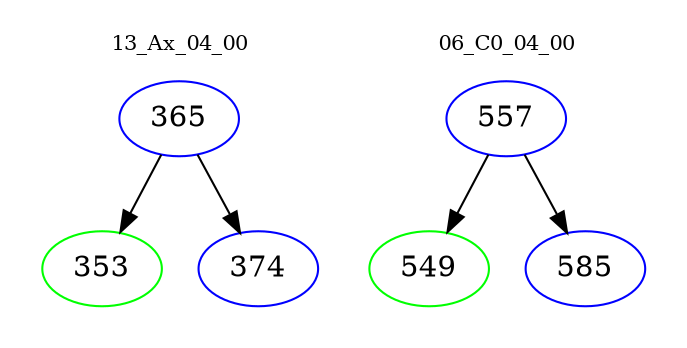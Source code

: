 digraph{
subgraph cluster_0 {
color = white
label = "13_Ax_04_00";
fontsize=10;
T0_365 [label="365", color="blue"]
T0_365 -> T0_353 [color="black"]
T0_353 [label="353", color="green"]
T0_365 -> T0_374 [color="black"]
T0_374 [label="374", color="blue"]
}
subgraph cluster_1 {
color = white
label = "06_C0_04_00";
fontsize=10;
T1_557 [label="557", color="blue"]
T1_557 -> T1_549 [color="black"]
T1_549 [label="549", color="green"]
T1_557 -> T1_585 [color="black"]
T1_585 [label="585", color="blue"]
}
}
